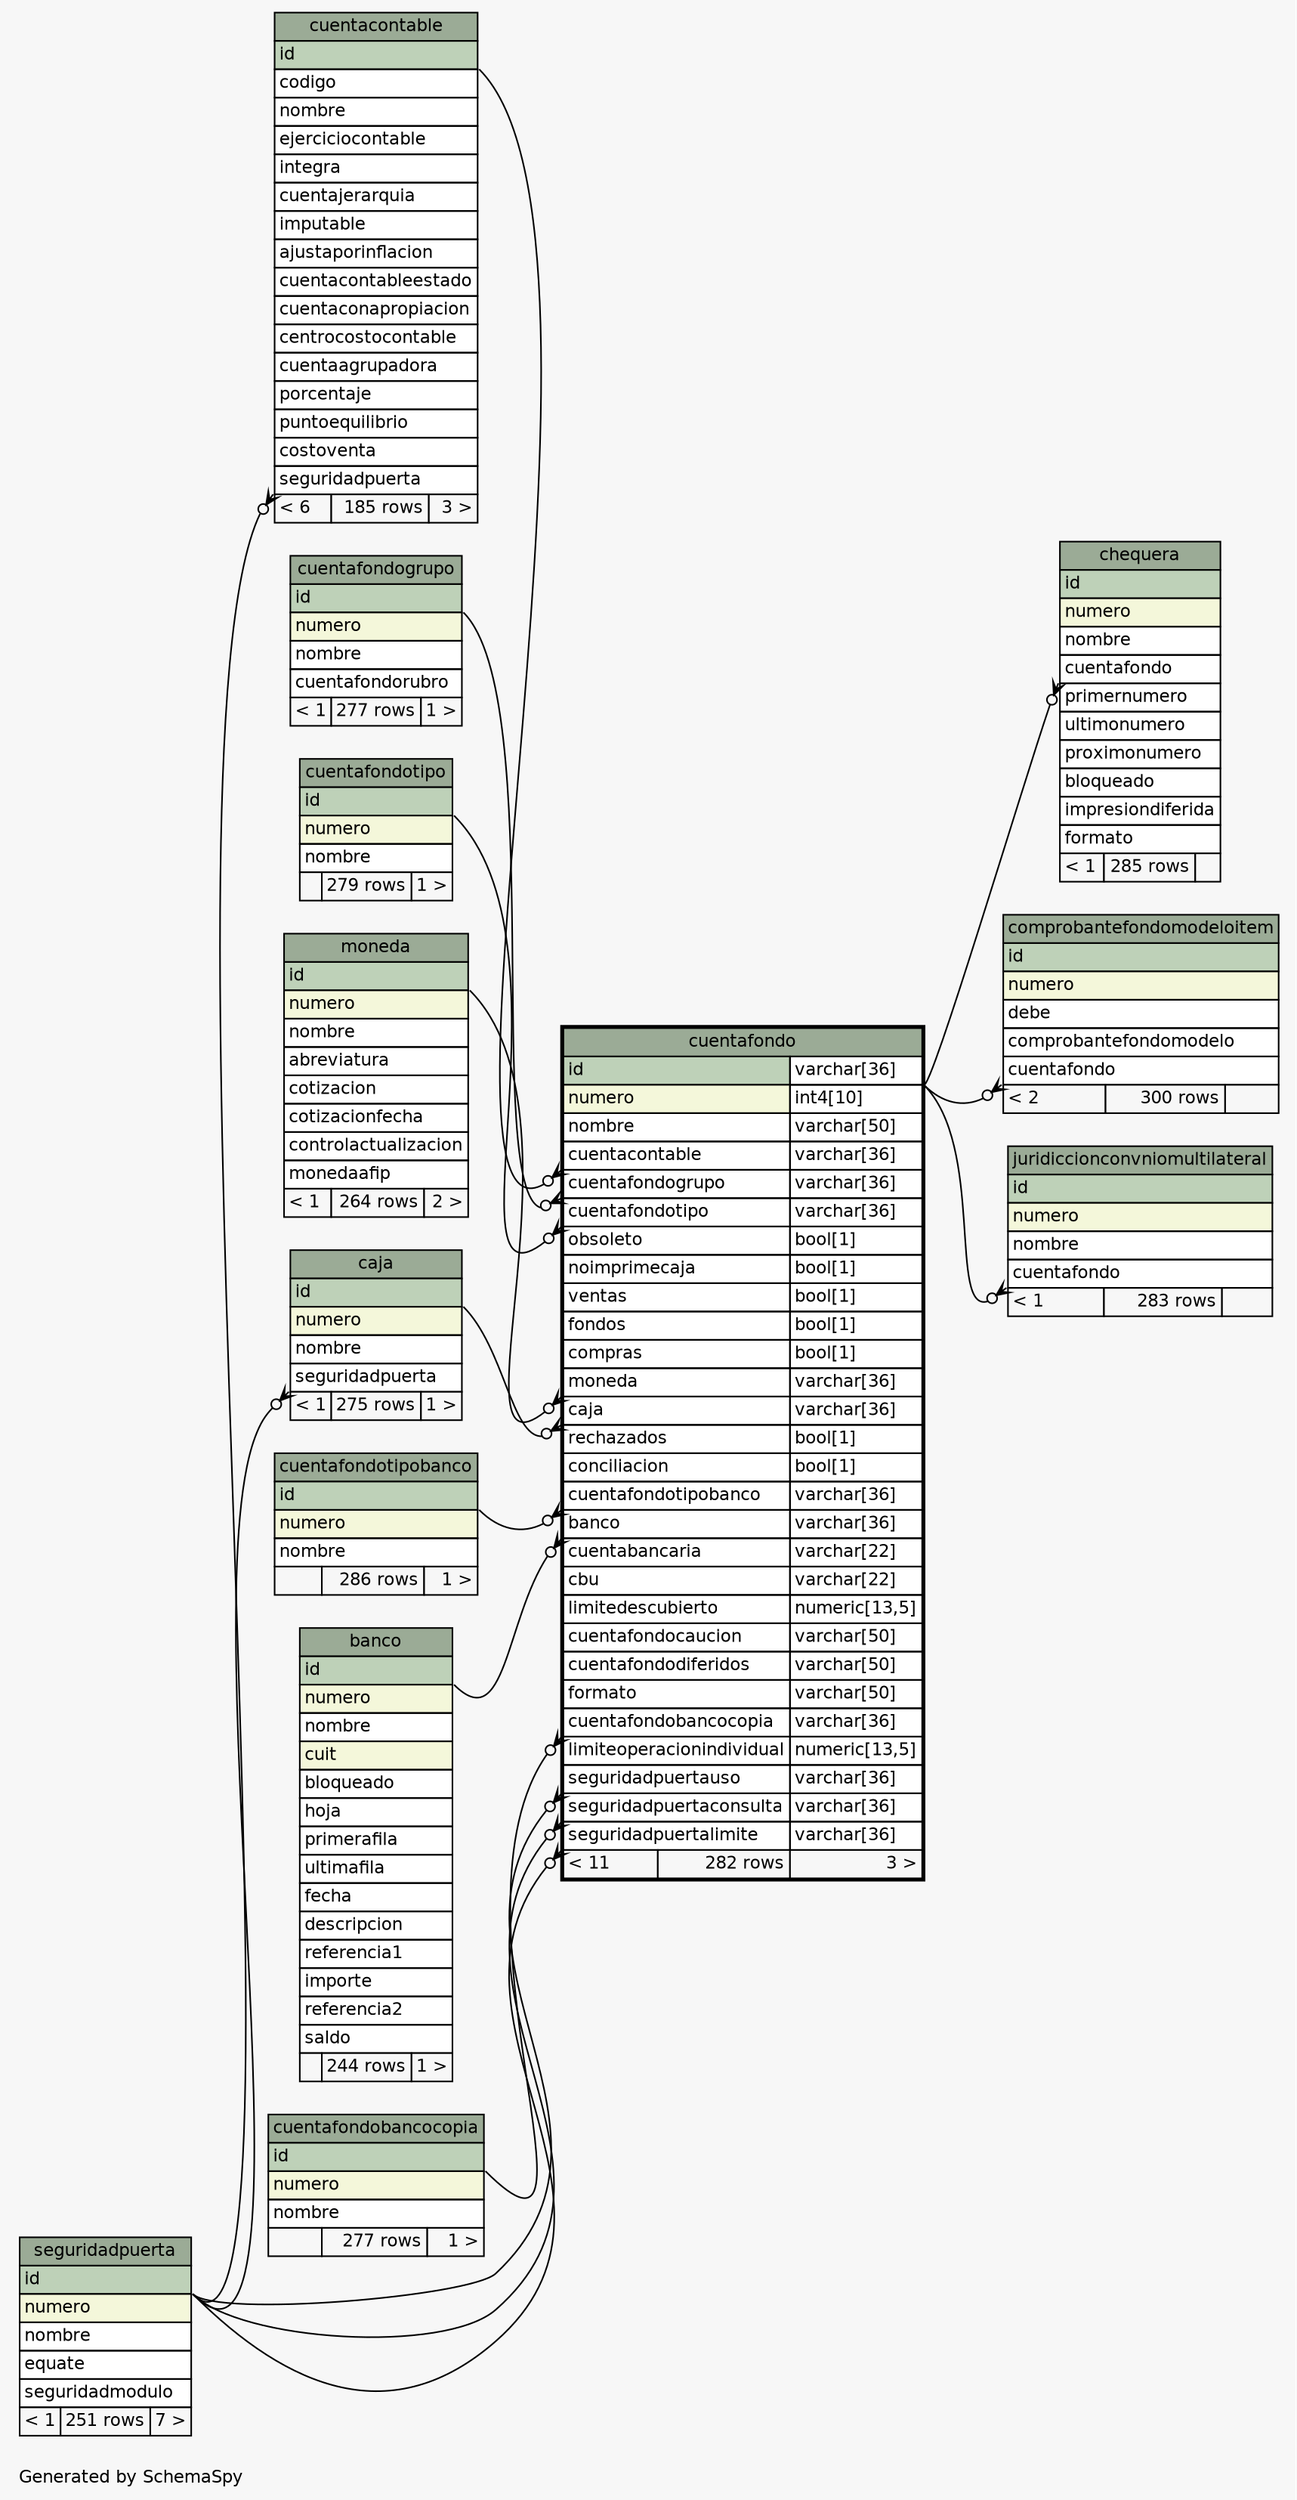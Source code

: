 // dot 2.2.1 on Windows 10 10.0
// SchemaSpy rev 590
digraph "oneDegreeRelationshipsDiagram" {
  graph [
    rankdir="RL"
    bgcolor="#f7f7f7"
    label="\nGenerated by SchemaSpy"
    labeljust="l"
    nodesep="0.18"
    ranksep="0.46"
    fontname="Helvetica"
    fontsize="11"
  ];
  node [
    fontname="Helvetica"
    fontsize="11"
    shape="plaintext"
  ];
  edge [
    arrowsize="0.8"
  ];
  "caja":"seguridadpuerta":sw -> "seguridadpuerta":"id":se [arrowhead=none dir=back arrowtail=crowodot];
  "chequera":"cuentafondo":sw -> "cuentafondo":"id.type":se [arrowhead=none dir=back arrowtail=crowodot];
  "comprobantefondomodeloitem":"cuentafondo":sw -> "cuentafondo":"id.type":se [arrowhead=none dir=back arrowtail=crowodot];
  "cuentacontable":"seguridadpuerta":sw -> "seguridadpuerta":"id":se [arrowhead=none dir=back arrowtail=crowodot];
  "cuentafondo":"banco":sw -> "banco":"id":se [arrowhead=none dir=back arrowtail=crowodot];
  "cuentafondo":"caja":sw -> "caja":"id":se [arrowhead=none dir=back arrowtail=crowodot];
  "cuentafondo":"cuentacontable":sw -> "cuentacontable":"id":se [arrowhead=none dir=back arrowtail=crowodot];
  "cuentafondo":"cuentafondobancocopia":sw -> "cuentafondobancocopia":"id":se [arrowhead=none dir=back arrowtail=crowodot];
  "cuentafondo":"cuentafondogrupo":sw -> "cuentafondogrupo":"id":se [arrowhead=none dir=back arrowtail=crowodot];
  "cuentafondo":"cuentafondotipo":sw -> "cuentafondotipo":"id":se [arrowhead=none dir=back arrowtail=crowodot];
  "cuentafondo":"cuentafondotipobanco":sw -> "cuentafondotipobanco":"id":se [arrowhead=none dir=back arrowtail=crowodot];
  "cuentafondo":"moneda":sw -> "moneda":"id":se [arrowhead=none dir=back arrowtail=crowodot];
  "cuentafondo":"seguridadpuertaconsulta":sw -> "seguridadpuerta":"id":se [arrowhead=none dir=back arrowtail=crowodot];
  "cuentafondo":"seguridadpuertalimite":sw -> "seguridadpuerta":"id":se [arrowhead=none dir=back arrowtail=crowodot];
  "cuentafondo":"seguridadpuertauso":sw -> "seguridadpuerta":"id":se [arrowhead=none dir=back arrowtail=crowodot];
  "juridiccionconvniomultilateral":"cuentafondo":sw -> "cuentafondo":"id.type":se [arrowhead=none dir=back arrowtail=crowodot];
  "banco" [
    label=<
    <TABLE BORDER="0" CELLBORDER="1" CELLSPACING="0" BGCOLOR="#ffffff">
      <TR><TD COLSPAN="3" BGCOLOR="#9bab96" ALIGN="CENTER">banco</TD></TR>
      <TR><TD PORT="id" COLSPAN="3" BGCOLOR="#bed1b8" ALIGN="LEFT">id</TD></TR>
      <TR><TD PORT="numero" COLSPAN="3" BGCOLOR="#f4f7da" ALIGN="LEFT">numero</TD></TR>
      <TR><TD PORT="nombre" COLSPAN="3" ALIGN="LEFT">nombre</TD></TR>
      <TR><TD PORT="cuit" COLSPAN="3" BGCOLOR="#f4f7da" ALIGN="LEFT">cuit</TD></TR>
      <TR><TD PORT="bloqueado" COLSPAN="3" ALIGN="LEFT">bloqueado</TD></TR>
      <TR><TD PORT="hoja" COLSPAN="3" ALIGN="LEFT">hoja</TD></TR>
      <TR><TD PORT="primerafila" COLSPAN="3" ALIGN="LEFT">primerafila</TD></TR>
      <TR><TD PORT="ultimafila" COLSPAN="3" ALIGN="LEFT">ultimafila</TD></TR>
      <TR><TD PORT="fecha" COLSPAN="3" ALIGN="LEFT">fecha</TD></TR>
      <TR><TD PORT="descripcion" COLSPAN="3" ALIGN="LEFT">descripcion</TD></TR>
      <TR><TD PORT="referencia1" COLSPAN="3" ALIGN="LEFT">referencia1</TD></TR>
      <TR><TD PORT="importe" COLSPAN="3" ALIGN="LEFT">importe</TD></TR>
      <TR><TD PORT="referencia2" COLSPAN="3" ALIGN="LEFT">referencia2</TD></TR>
      <TR><TD PORT="saldo" COLSPAN="3" ALIGN="LEFT">saldo</TD></TR>
      <TR><TD ALIGN="LEFT" BGCOLOR="#f7f7f7">  </TD><TD ALIGN="RIGHT" BGCOLOR="#f7f7f7">244 rows</TD><TD ALIGN="RIGHT" BGCOLOR="#f7f7f7">1 &gt;</TD></TR>
    </TABLE>>
    URL="banco.html"
    tooltip="banco"
  ];
  "caja" [
    label=<
    <TABLE BORDER="0" CELLBORDER="1" CELLSPACING="0" BGCOLOR="#ffffff">
      <TR><TD COLSPAN="3" BGCOLOR="#9bab96" ALIGN="CENTER">caja</TD></TR>
      <TR><TD PORT="id" COLSPAN="3" BGCOLOR="#bed1b8" ALIGN="LEFT">id</TD></TR>
      <TR><TD PORT="numero" COLSPAN="3" BGCOLOR="#f4f7da" ALIGN="LEFT">numero</TD></TR>
      <TR><TD PORT="nombre" COLSPAN="3" ALIGN="LEFT">nombre</TD></TR>
      <TR><TD PORT="seguridadpuerta" COLSPAN="3" ALIGN="LEFT">seguridadpuerta</TD></TR>
      <TR><TD ALIGN="LEFT" BGCOLOR="#f7f7f7">&lt; 1</TD><TD ALIGN="RIGHT" BGCOLOR="#f7f7f7">275 rows</TD><TD ALIGN="RIGHT" BGCOLOR="#f7f7f7">1 &gt;</TD></TR>
    </TABLE>>
    URL="caja.html"
    tooltip="caja"
  ];
  "chequera" [
    label=<
    <TABLE BORDER="0" CELLBORDER="1" CELLSPACING="0" BGCOLOR="#ffffff">
      <TR><TD COLSPAN="3" BGCOLOR="#9bab96" ALIGN="CENTER">chequera</TD></TR>
      <TR><TD PORT="id" COLSPAN="3" BGCOLOR="#bed1b8" ALIGN="LEFT">id</TD></TR>
      <TR><TD PORT="numero" COLSPAN="3" BGCOLOR="#f4f7da" ALIGN="LEFT">numero</TD></TR>
      <TR><TD PORT="nombre" COLSPAN="3" ALIGN="LEFT">nombre</TD></TR>
      <TR><TD PORT="cuentafondo" COLSPAN="3" ALIGN="LEFT">cuentafondo</TD></TR>
      <TR><TD PORT="primernumero" COLSPAN="3" ALIGN="LEFT">primernumero</TD></TR>
      <TR><TD PORT="ultimonumero" COLSPAN="3" ALIGN="LEFT">ultimonumero</TD></TR>
      <TR><TD PORT="proximonumero" COLSPAN="3" ALIGN="LEFT">proximonumero</TD></TR>
      <TR><TD PORT="bloqueado" COLSPAN="3" ALIGN="LEFT">bloqueado</TD></TR>
      <TR><TD PORT="impresiondiferida" COLSPAN="3" ALIGN="LEFT">impresiondiferida</TD></TR>
      <TR><TD PORT="formato" COLSPAN="3" ALIGN="LEFT">formato</TD></TR>
      <TR><TD ALIGN="LEFT" BGCOLOR="#f7f7f7">&lt; 1</TD><TD ALIGN="RIGHT" BGCOLOR="#f7f7f7">285 rows</TD><TD ALIGN="RIGHT" BGCOLOR="#f7f7f7">  </TD></TR>
    </TABLE>>
    URL="chequera.html"
    tooltip="chequera"
  ];
  "comprobantefondomodeloitem" [
    label=<
    <TABLE BORDER="0" CELLBORDER="1" CELLSPACING="0" BGCOLOR="#ffffff">
      <TR><TD COLSPAN="3" BGCOLOR="#9bab96" ALIGN="CENTER">comprobantefondomodeloitem</TD></TR>
      <TR><TD PORT="id" COLSPAN="3" BGCOLOR="#bed1b8" ALIGN="LEFT">id</TD></TR>
      <TR><TD PORT="numero" COLSPAN="3" BGCOLOR="#f4f7da" ALIGN="LEFT">numero</TD></TR>
      <TR><TD PORT="debe" COLSPAN="3" ALIGN="LEFT">debe</TD></TR>
      <TR><TD PORT="comprobantefondomodelo" COLSPAN="3" ALIGN="LEFT">comprobantefondomodelo</TD></TR>
      <TR><TD PORT="cuentafondo" COLSPAN="3" ALIGN="LEFT">cuentafondo</TD></TR>
      <TR><TD ALIGN="LEFT" BGCOLOR="#f7f7f7">&lt; 2</TD><TD ALIGN="RIGHT" BGCOLOR="#f7f7f7">300 rows</TD><TD ALIGN="RIGHT" BGCOLOR="#f7f7f7">  </TD></TR>
    </TABLE>>
    URL="comprobantefondomodeloitem.html"
    tooltip="comprobantefondomodeloitem"
  ];
  "cuentacontable" [
    label=<
    <TABLE BORDER="0" CELLBORDER="1" CELLSPACING="0" BGCOLOR="#ffffff">
      <TR><TD COLSPAN="3" BGCOLOR="#9bab96" ALIGN="CENTER">cuentacontable</TD></TR>
      <TR><TD PORT="id" COLSPAN="3" BGCOLOR="#bed1b8" ALIGN="LEFT">id</TD></TR>
      <TR><TD PORT="codigo" COLSPAN="3" ALIGN="LEFT">codigo</TD></TR>
      <TR><TD PORT="nombre" COLSPAN="3" ALIGN="LEFT">nombre</TD></TR>
      <TR><TD PORT="ejerciciocontable" COLSPAN="3" ALIGN="LEFT">ejerciciocontable</TD></TR>
      <TR><TD PORT="integra" COLSPAN="3" ALIGN="LEFT">integra</TD></TR>
      <TR><TD PORT="cuentajerarquia" COLSPAN="3" ALIGN="LEFT">cuentajerarquia</TD></TR>
      <TR><TD PORT="imputable" COLSPAN="3" ALIGN="LEFT">imputable</TD></TR>
      <TR><TD PORT="ajustaporinflacion" COLSPAN="3" ALIGN="LEFT">ajustaporinflacion</TD></TR>
      <TR><TD PORT="cuentacontableestado" COLSPAN="3" ALIGN="LEFT">cuentacontableestado</TD></TR>
      <TR><TD PORT="cuentaconapropiacion" COLSPAN="3" ALIGN="LEFT">cuentaconapropiacion</TD></TR>
      <TR><TD PORT="centrocostocontable" COLSPAN="3" ALIGN="LEFT">centrocostocontable</TD></TR>
      <TR><TD PORT="cuentaagrupadora" COLSPAN="3" ALIGN="LEFT">cuentaagrupadora</TD></TR>
      <TR><TD PORT="porcentaje" COLSPAN="3" ALIGN="LEFT">porcentaje</TD></TR>
      <TR><TD PORT="puntoequilibrio" COLSPAN="3" ALIGN="LEFT">puntoequilibrio</TD></TR>
      <TR><TD PORT="costoventa" COLSPAN="3" ALIGN="LEFT">costoventa</TD></TR>
      <TR><TD PORT="seguridadpuerta" COLSPAN="3" ALIGN="LEFT">seguridadpuerta</TD></TR>
      <TR><TD ALIGN="LEFT" BGCOLOR="#f7f7f7">&lt; 6</TD><TD ALIGN="RIGHT" BGCOLOR="#f7f7f7">185 rows</TD><TD ALIGN="RIGHT" BGCOLOR="#f7f7f7">3 &gt;</TD></TR>
    </TABLE>>
    URL="cuentacontable.html"
    tooltip="cuentacontable"
  ];
  "cuentafondo" [
    label=<
    <TABLE BORDER="2" CELLBORDER="1" CELLSPACING="0" BGCOLOR="#ffffff">
      <TR><TD COLSPAN="3" BGCOLOR="#9bab96" ALIGN="CENTER">cuentafondo</TD></TR>
      <TR><TD PORT="id" COLSPAN="2" BGCOLOR="#bed1b8" ALIGN="LEFT">id</TD><TD PORT="id.type" ALIGN="LEFT">varchar[36]</TD></TR>
      <TR><TD PORT="numero" COLSPAN="2" BGCOLOR="#f4f7da" ALIGN="LEFT">numero</TD><TD PORT="numero.type" ALIGN="LEFT">int4[10]</TD></TR>
      <TR><TD PORT="nombre" COLSPAN="2" ALIGN="LEFT">nombre</TD><TD PORT="nombre.type" ALIGN="LEFT">varchar[50]</TD></TR>
      <TR><TD PORT="cuentacontable" COLSPAN="2" ALIGN="LEFT">cuentacontable</TD><TD PORT="cuentacontable.type" ALIGN="LEFT">varchar[36]</TD></TR>
      <TR><TD PORT="cuentafondogrupo" COLSPAN="2" ALIGN="LEFT">cuentafondogrupo</TD><TD PORT="cuentafondogrupo.type" ALIGN="LEFT">varchar[36]</TD></TR>
      <TR><TD PORT="cuentafondotipo" COLSPAN="2" ALIGN="LEFT">cuentafondotipo</TD><TD PORT="cuentafondotipo.type" ALIGN="LEFT">varchar[36]</TD></TR>
      <TR><TD PORT="obsoleto" COLSPAN="2" ALIGN="LEFT">obsoleto</TD><TD PORT="obsoleto.type" ALIGN="LEFT">bool[1]</TD></TR>
      <TR><TD PORT="noimprimecaja" COLSPAN="2" ALIGN="LEFT">noimprimecaja</TD><TD PORT="noimprimecaja.type" ALIGN="LEFT">bool[1]</TD></TR>
      <TR><TD PORT="ventas" COLSPAN="2" ALIGN="LEFT">ventas</TD><TD PORT="ventas.type" ALIGN="LEFT">bool[1]</TD></TR>
      <TR><TD PORT="fondos" COLSPAN="2" ALIGN="LEFT">fondos</TD><TD PORT="fondos.type" ALIGN="LEFT">bool[1]</TD></TR>
      <TR><TD PORT="compras" COLSPAN="2" ALIGN="LEFT">compras</TD><TD PORT="compras.type" ALIGN="LEFT">bool[1]</TD></TR>
      <TR><TD PORT="moneda" COLSPAN="2" ALIGN="LEFT">moneda</TD><TD PORT="moneda.type" ALIGN="LEFT">varchar[36]</TD></TR>
      <TR><TD PORT="caja" COLSPAN="2" ALIGN="LEFT">caja</TD><TD PORT="caja.type" ALIGN="LEFT">varchar[36]</TD></TR>
      <TR><TD PORT="rechazados" COLSPAN="2" ALIGN="LEFT">rechazados</TD><TD PORT="rechazados.type" ALIGN="LEFT">bool[1]</TD></TR>
      <TR><TD PORT="conciliacion" COLSPAN="2" ALIGN="LEFT">conciliacion</TD><TD PORT="conciliacion.type" ALIGN="LEFT">bool[1]</TD></TR>
      <TR><TD PORT="cuentafondotipobanco" COLSPAN="2" ALIGN="LEFT">cuentafondotipobanco</TD><TD PORT="cuentafondotipobanco.type" ALIGN="LEFT">varchar[36]</TD></TR>
      <TR><TD PORT="banco" COLSPAN="2" ALIGN="LEFT">banco</TD><TD PORT="banco.type" ALIGN="LEFT">varchar[36]</TD></TR>
      <TR><TD PORT="cuentabancaria" COLSPAN="2" ALIGN="LEFT">cuentabancaria</TD><TD PORT="cuentabancaria.type" ALIGN="LEFT">varchar[22]</TD></TR>
      <TR><TD PORT="cbu" COLSPAN="2" ALIGN="LEFT">cbu</TD><TD PORT="cbu.type" ALIGN="LEFT">varchar[22]</TD></TR>
      <TR><TD PORT="limitedescubierto" COLSPAN="2" ALIGN="LEFT">limitedescubierto</TD><TD PORT="limitedescubierto.type" ALIGN="LEFT">numeric[13,5]</TD></TR>
      <TR><TD PORT="cuentafondocaucion" COLSPAN="2" ALIGN="LEFT">cuentafondocaucion</TD><TD PORT="cuentafondocaucion.type" ALIGN="LEFT">varchar[50]</TD></TR>
      <TR><TD PORT="cuentafondodiferidos" COLSPAN="2" ALIGN="LEFT">cuentafondodiferidos</TD><TD PORT="cuentafondodiferidos.type" ALIGN="LEFT">varchar[50]</TD></TR>
      <TR><TD PORT="formato" COLSPAN="2" ALIGN="LEFT">formato</TD><TD PORT="formato.type" ALIGN="LEFT">varchar[50]</TD></TR>
      <TR><TD PORT="cuentafondobancocopia" COLSPAN="2" ALIGN="LEFT">cuentafondobancocopia</TD><TD PORT="cuentafondobancocopia.type" ALIGN="LEFT">varchar[36]</TD></TR>
      <TR><TD PORT="limiteoperacionindividual" COLSPAN="2" ALIGN="LEFT">limiteoperacionindividual</TD><TD PORT="limiteoperacionindividual.type" ALIGN="LEFT">numeric[13,5]</TD></TR>
      <TR><TD PORT="seguridadpuertauso" COLSPAN="2" ALIGN="LEFT">seguridadpuertauso</TD><TD PORT="seguridadpuertauso.type" ALIGN="LEFT">varchar[36]</TD></TR>
      <TR><TD PORT="seguridadpuertaconsulta" COLSPAN="2" ALIGN="LEFT">seguridadpuertaconsulta</TD><TD PORT="seguridadpuertaconsulta.type" ALIGN="LEFT">varchar[36]</TD></TR>
      <TR><TD PORT="seguridadpuertalimite" COLSPAN="2" ALIGN="LEFT">seguridadpuertalimite</TD><TD PORT="seguridadpuertalimite.type" ALIGN="LEFT">varchar[36]</TD></TR>
      <TR><TD ALIGN="LEFT" BGCOLOR="#f7f7f7">&lt; 11</TD><TD ALIGN="RIGHT" BGCOLOR="#f7f7f7">282 rows</TD><TD ALIGN="RIGHT" BGCOLOR="#f7f7f7">3 &gt;</TD></TR>
    </TABLE>>
    URL="cuentafondo.html"
    tooltip="cuentafondo"
  ];
  "cuentafondobancocopia" [
    label=<
    <TABLE BORDER="0" CELLBORDER="1" CELLSPACING="0" BGCOLOR="#ffffff">
      <TR><TD COLSPAN="3" BGCOLOR="#9bab96" ALIGN="CENTER">cuentafondobancocopia</TD></TR>
      <TR><TD PORT="id" COLSPAN="3" BGCOLOR="#bed1b8" ALIGN="LEFT">id</TD></TR>
      <TR><TD PORT="numero" COLSPAN="3" BGCOLOR="#f4f7da" ALIGN="LEFT">numero</TD></TR>
      <TR><TD PORT="nombre" COLSPAN="3" ALIGN="LEFT">nombre</TD></TR>
      <TR><TD ALIGN="LEFT" BGCOLOR="#f7f7f7">  </TD><TD ALIGN="RIGHT" BGCOLOR="#f7f7f7">277 rows</TD><TD ALIGN="RIGHT" BGCOLOR="#f7f7f7">1 &gt;</TD></TR>
    </TABLE>>
    URL="cuentafondobancocopia.html"
    tooltip="cuentafondobancocopia"
  ];
  "cuentafondogrupo" [
    label=<
    <TABLE BORDER="0" CELLBORDER="1" CELLSPACING="0" BGCOLOR="#ffffff">
      <TR><TD COLSPAN="3" BGCOLOR="#9bab96" ALIGN="CENTER">cuentafondogrupo</TD></TR>
      <TR><TD PORT="id" COLSPAN="3" BGCOLOR="#bed1b8" ALIGN="LEFT">id</TD></TR>
      <TR><TD PORT="numero" COLSPAN="3" BGCOLOR="#f4f7da" ALIGN="LEFT">numero</TD></TR>
      <TR><TD PORT="nombre" COLSPAN="3" ALIGN="LEFT">nombre</TD></TR>
      <TR><TD PORT="cuentafondorubro" COLSPAN="3" ALIGN="LEFT">cuentafondorubro</TD></TR>
      <TR><TD ALIGN="LEFT" BGCOLOR="#f7f7f7">&lt; 1</TD><TD ALIGN="RIGHT" BGCOLOR="#f7f7f7">277 rows</TD><TD ALIGN="RIGHT" BGCOLOR="#f7f7f7">1 &gt;</TD></TR>
    </TABLE>>
    URL="cuentafondogrupo.html"
    tooltip="cuentafondogrupo"
  ];
  "cuentafondotipo" [
    label=<
    <TABLE BORDER="0" CELLBORDER="1" CELLSPACING="0" BGCOLOR="#ffffff">
      <TR><TD COLSPAN="3" BGCOLOR="#9bab96" ALIGN="CENTER">cuentafondotipo</TD></TR>
      <TR><TD PORT="id" COLSPAN="3" BGCOLOR="#bed1b8" ALIGN="LEFT">id</TD></TR>
      <TR><TD PORT="numero" COLSPAN="3" BGCOLOR="#f4f7da" ALIGN="LEFT">numero</TD></TR>
      <TR><TD PORT="nombre" COLSPAN="3" ALIGN="LEFT">nombre</TD></TR>
      <TR><TD ALIGN="LEFT" BGCOLOR="#f7f7f7">  </TD><TD ALIGN="RIGHT" BGCOLOR="#f7f7f7">279 rows</TD><TD ALIGN="RIGHT" BGCOLOR="#f7f7f7">1 &gt;</TD></TR>
    </TABLE>>
    URL="cuentafondotipo.html"
    tooltip="cuentafondotipo"
  ];
  "cuentafondotipobanco" [
    label=<
    <TABLE BORDER="0" CELLBORDER="1" CELLSPACING="0" BGCOLOR="#ffffff">
      <TR><TD COLSPAN="3" BGCOLOR="#9bab96" ALIGN="CENTER">cuentafondotipobanco</TD></TR>
      <TR><TD PORT="id" COLSPAN="3" BGCOLOR="#bed1b8" ALIGN="LEFT">id</TD></TR>
      <TR><TD PORT="numero" COLSPAN="3" BGCOLOR="#f4f7da" ALIGN="LEFT">numero</TD></TR>
      <TR><TD PORT="nombre" COLSPAN="3" ALIGN="LEFT">nombre</TD></TR>
      <TR><TD ALIGN="LEFT" BGCOLOR="#f7f7f7">  </TD><TD ALIGN="RIGHT" BGCOLOR="#f7f7f7">286 rows</TD><TD ALIGN="RIGHT" BGCOLOR="#f7f7f7">1 &gt;</TD></TR>
    </TABLE>>
    URL="cuentafondotipobanco.html"
    tooltip="cuentafondotipobanco"
  ];
  "juridiccionconvniomultilateral" [
    label=<
    <TABLE BORDER="0" CELLBORDER="1" CELLSPACING="0" BGCOLOR="#ffffff">
      <TR><TD COLSPAN="3" BGCOLOR="#9bab96" ALIGN="CENTER">juridiccionconvniomultilateral</TD></TR>
      <TR><TD PORT="id" COLSPAN="3" BGCOLOR="#bed1b8" ALIGN="LEFT">id</TD></TR>
      <TR><TD PORT="numero" COLSPAN="3" BGCOLOR="#f4f7da" ALIGN="LEFT">numero</TD></TR>
      <TR><TD PORT="nombre" COLSPAN="3" ALIGN="LEFT">nombre</TD></TR>
      <TR><TD PORT="cuentafondo" COLSPAN="3" ALIGN="LEFT">cuentafondo</TD></TR>
      <TR><TD ALIGN="LEFT" BGCOLOR="#f7f7f7">&lt; 1</TD><TD ALIGN="RIGHT" BGCOLOR="#f7f7f7">283 rows</TD><TD ALIGN="RIGHT" BGCOLOR="#f7f7f7">  </TD></TR>
    </TABLE>>
    URL="juridiccionconvniomultilateral.html"
    tooltip="juridiccionconvniomultilateral"
  ];
  "moneda" [
    label=<
    <TABLE BORDER="0" CELLBORDER="1" CELLSPACING="0" BGCOLOR="#ffffff">
      <TR><TD COLSPAN="3" BGCOLOR="#9bab96" ALIGN="CENTER">moneda</TD></TR>
      <TR><TD PORT="id" COLSPAN="3" BGCOLOR="#bed1b8" ALIGN="LEFT">id</TD></TR>
      <TR><TD PORT="numero" COLSPAN="3" BGCOLOR="#f4f7da" ALIGN="LEFT">numero</TD></TR>
      <TR><TD PORT="nombre" COLSPAN="3" ALIGN="LEFT">nombre</TD></TR>
      <TR><TD PORT="abreviatura" COLSPAN="3" ALIGN="LEFT">abreviatura</TD></TR>
      <TR><TD PORT="cotizacion" COLSPAN="3" ALIGN="LEFT">cotizacion</TD></TR>
      <TR><TD PORT="cotizacionfecha" COLSPAN="3" ALIGN="LEFT">cotizacionfecha</TD></TR>
      <TR><TD PORT="controlactualizacion" COLSPAN="3" ALIGN="LEFT">controlactualizacion</TD></TR>
      <TR><TD PORT="monedaafip" COLSPAN="3" ALIGN="LEFT">monedaafip</TD></TR>
      <TR><TD ALIGN="LEFT" BGCOLOR="#f7f7f7">&lt; 1</TD><TD ALIGN="RIGHT" BGCOLOR="#f7f7f7">264 rows</TD><TD ALIGN="RIGHT" BGCOLOR="#f7f7f7">2 &gt;</TD></TR>
    </TABLE>>
    URL="moneda.html"
    tooltip="moneda"
  ];
  "seguridadpuerta" [
    label=<
    <TABLE BORDER="0" CELLBORDER="1" CELLSPACING="0" BGCOLOR="#ffffff">
      <TR><TD COLSPAN="3" BGCOLOR="#9bab96" ALIGN="CENTER">seguridadpuerta</TD></TR>
      <TR><TD PORT="id" COLSPAN="3" BGCOLOR="#bed1b8" ALIGN="LEFT">id</TD></TR>
      <TR><TD PORT="numero" COLSPAN="3" BGCOLOR="#f4f7da" ALIGN="LEFT">numero</TD></TR>
      <TR><TD PORT="nombre" COLSPAN="3" ALIGN="LEFT">nombre</TD></TR>
      <TR><TD PORT="equate" COLSPAN="3" ALIGN="LEFT">equate</TD></TR>
      <TR><TD PORT="seguridadmodulo" COLSPAN="3" ALIGN="LEFT">seguridadmodulo</TD></TR>
      <TR><TD ALIGN="LEFT" BGCOLOR="#f7f7f7">&lt; 1</TD><TD ALIGN="RIGHT" BGCOLOR="#f7f7f7">251 rows</TD><TD ALIGN="RIGHT" BGCOLOR="#f7f7f7">7 &gt;</TD></TR>
    </TABLE>>
    URL="seguridadpuerta.html"
    tooltip="seguridadpuerta"
  ];
}
